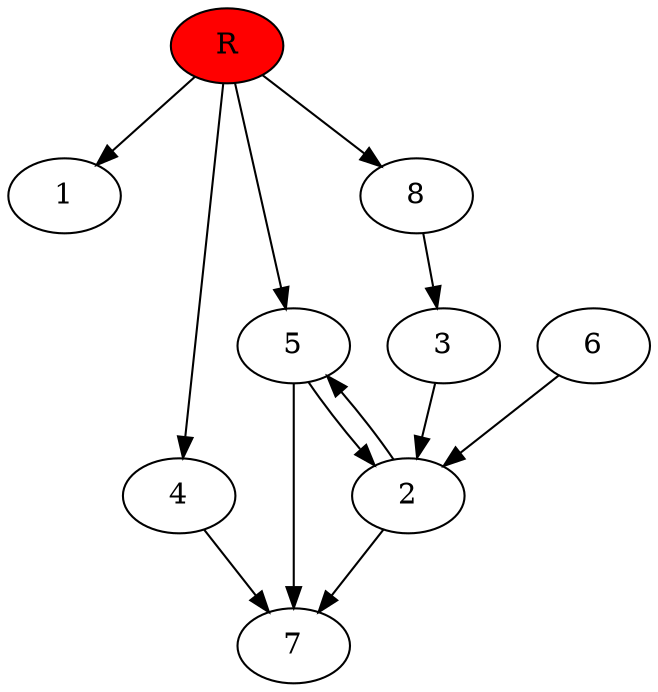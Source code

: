 digraph prb19662 {
	1
	2
	3
	4
	5
	6
	7
	8
	R [fillcolor="#ff0000" style=filled]
	2 -> 5
	2 -> 7
	3 -> 2
	4 -> 7
	5 -> 2
	5 -> 7
	6 -> 2
	8 -> 3
	R -> 1
	R -> 4
	R -> 5
	R -> 8
}
